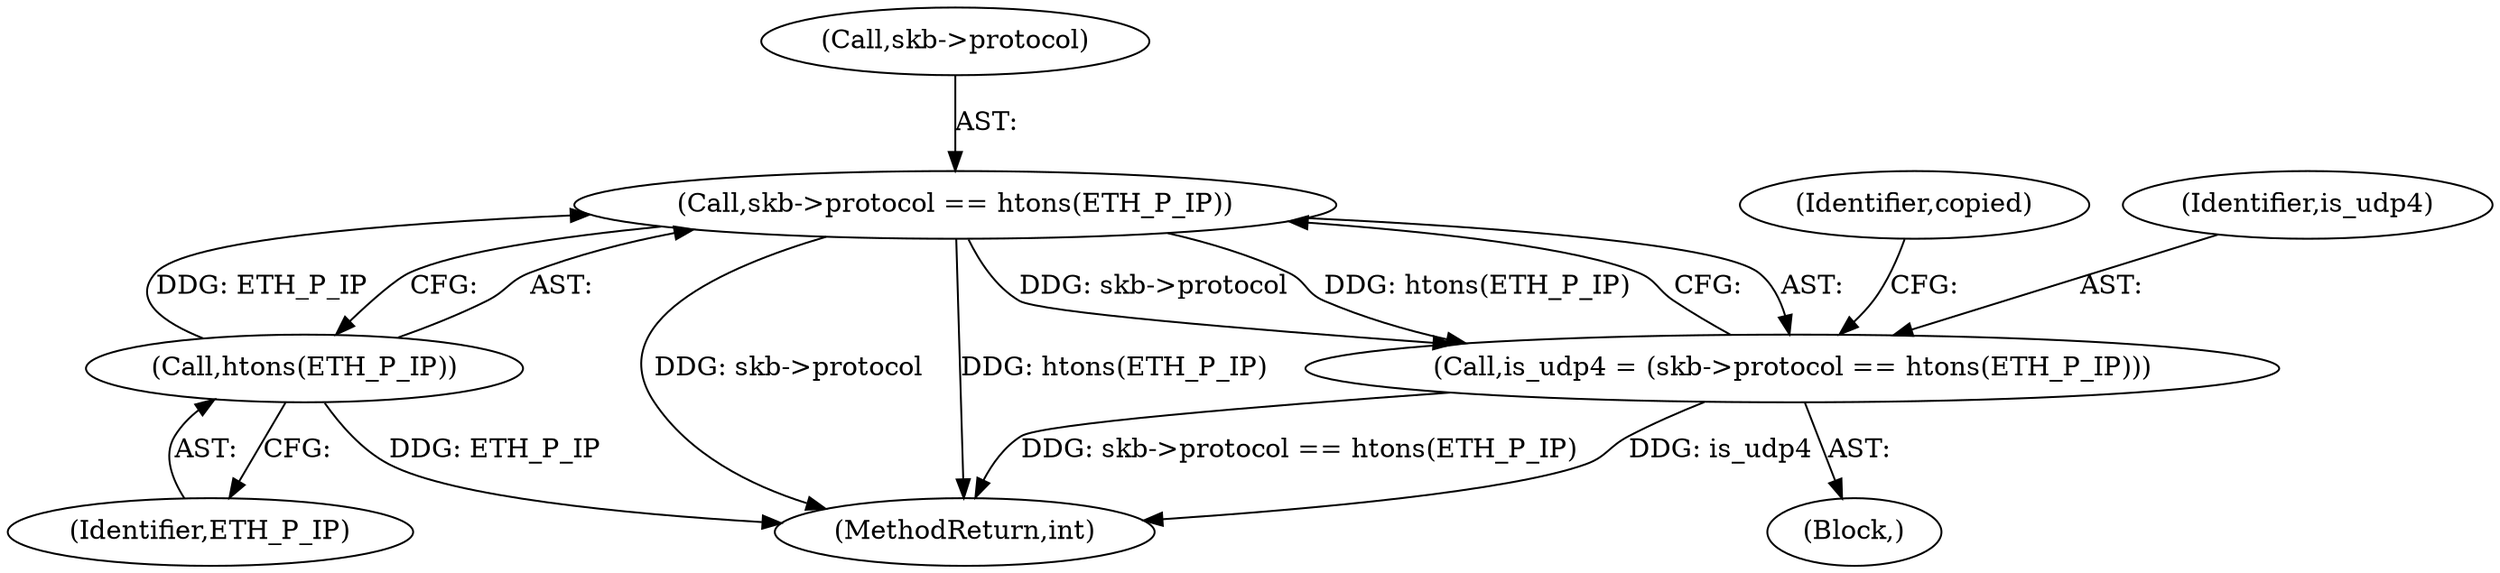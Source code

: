 digraph "0_linux_197c949e7798fbf28cfadc69d9ca0c2abbf93191_0@pointer" {
"1000220" [label="(Call,skb->protocol == htons(ETH_P_IP))"];
"1000224" [label="(Call,htons(ETH_P_IP))"];
"1000218" [label="(Call,is_udp4 = (skb->protocol == htons(ETH_P_IP)))"];
"1000220" [label="(Call,skb->protocol == htons(ETH_P_IP))"];
"1000221" [label="(Call,skb->protocol)"];
"1000487" [label="(MethodReturn,int)"];
"1000110" [label="(Block,)"];
"1000229" [label="(Identifier,copied)"];
"1000218" [label="(Call,is_udp4 = (skb->protocol == htons(ETH_P_IP)))"];
"1000224" [label="(Call,htons(ETH_P_IP))"];
"1000219" [label="(Identifier,is_udp4)"];
"1000225" [label="(Identifier,ETH_P_IP)"];
"1000220" -> "1000218"  [label="AST: "];
"1000220" -> "1000224"  [label="CFG: "];
"1000221" -> "1000220"  [label="AST: "];
"1000224" -> "1000220"  [label="AST: "];
"1000218" -> "1000220"  [label="CFG: "];
"1000220" -> "1000487"  [label="DDG: skb->protocol"];
"1000220" -> "1000487"  [label="DDG: htons(ETH_P_IP)"];
"1000220" -> "1000218"  [label="DDG: skb->protocol"];
"1000220" -> "1000218"  [label="DDG: htons(ETH_P_IP)"];
"1000224" -> "1000220"  [label="DDG: ETH_P_IP"];
"1000224" -> "1000225"  [label="CFG: "];
"1000225" -> "1000224"  [label="AST: "];
"1000224" -> "1000487"  [label="DDG: ETH_P_IP"];
"1000218" -> "1000110"  [label="AST: "];
"1000219" -> "1000218"  [label="AST: "];
"1000229" -> "1000218"  [label="CFG: "];
"1000218" -> "1000487"  [label="DDG: is_udp4"];
"1000218" -> "1000487"  [label="DDG: skb->protocol == htons(ETH_P_IP)"];
}
